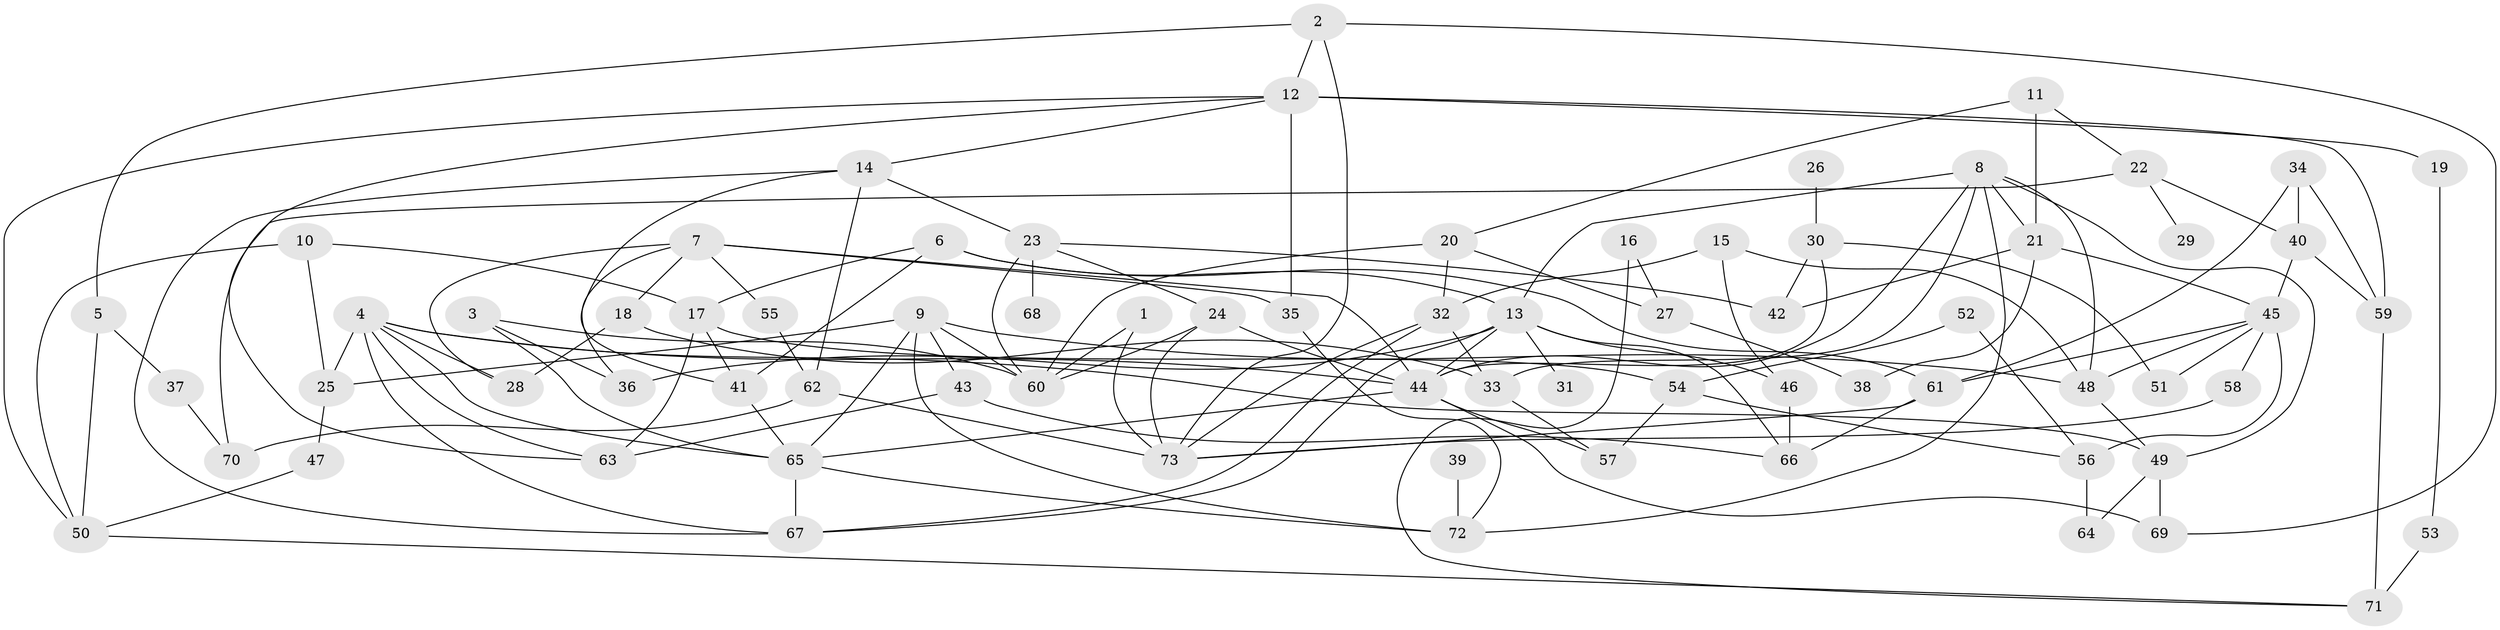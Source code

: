 // original degree distribution, {8: 0.0136986301369863, 6: 0.0273972602739726, 4: 0.136986301369863, 1: 0.1917808219178082, 2: 0.2602739726027397, 9: 0.00684931506849315, 5: 0.08904109589041095, 3: 0.2534246575342466, 11: 0.00684931506849315, 7: 0.0136986301369863}
// Generated by graph-tools (version 1.1) at 2025/01/03/09/25 03:01:07]
// undirected, 73 vertices, 140 edges
graph export_dot {
graph [start="1"]
  node [color=gray90,style=filled];
  1;
  2;
  3;
  4;
  5;
  6;
  7;
  8;
  9;
  10;
  11;
  12;
  13;
  14;
  15;
  16;
  17;
  18;
  19;
  20;
  21;
  22;
  23;
  24;
  25;
  26;
  27;
  28;
  29;
  30;
  31;
  32;
  33;
  34;
  35;
  36;
  37;
  38;
  39;
  40;
  41;
  42;
  43;
  44;
  45;
  46;
  47;
  48;
  49;
  50;
  51;
  52;
  53;
  54;
  55;
  56;
  57;
  58;
  59;
  60;
  61;
  62;
  63;
  64;
  65;
  66;
  67;
  68;
  69;
  70;
  71;
  72;
  73;
  1 -- 60 [weight=1.0];
  1 -- 73 [weight=1.0];
  2 -- 5 [weight=1.0];
  2 -- 12 [weight=1.0];
  2 -- 69 [weight=1.0];
  2 -- 73 [weight=1.0];
  3 -- 36 [weight=1.0];
  3 -- 60 [weight=1.0];
  3 -- 65 [weight=1.0];
  4 -- 25 [weight=1.0];
  4 -- 28 [weight=1.0];
  4 -- 44 [weight=1.0];
  4 -- 49 [weight=1.0];
  4 -- 63 [weight=1.0];
  4 -- 65 [weight=1.0];
  4 -- 67 [weight=1.0];
  5 -- 37 [weight=1.0];
  5 -- 50 [weight=1.0];
  6 -- 13 [weight=1.0];
  6 -- 17 [weight=1.0];
  6 -- 41 [weight=1.0];
  6 -- 61 [weight=1.0];
  7 -- 18 [weight=1.0];
  7 -- 28 [weight=1.0];
  7 -- 35 [weight=1.0];
  7 -- 36 [weight=1.0];
  7 -- 44 [weight=1.0];
  7 -- 55 [weight=1.0];
  8 -- 13 [weight=1.0];
  8 -- 21 [weight=1.0];
  8 -- 33 [weight=1.0];
  8 -- 44 [weight=1.0];
  8 -- 48 [weight=1.0];
  8 -- 49 [weight=1.0];
  8 -- 72 [weight=1.0];
  9 -- 25 [weight=1.0];
  9 -- 43 [weight=1.0];
  9 -- 48 [weight=1.0];
  9 -- 60 [weight=1.0];
  9 -- 65 [weight=1.0];
  9 -- 72 [weight=1.0];
  10 -- 17 [weight=1.0];
  10 -- 25 [weight=1.0];
  10 -- 50 [weight=1.0];
  11 -- 20 [weight=1.0];
  11 -- 21 [weight=1.0];
  11 -- 22 [weight=1.0];
  12 -- 14 [weight=1.0];
  12 -- 19 [weight=1.0];
  12 -- 35 [weight=1.0];
  12 -- 50 [weight=1.0];
  12 -- 59 [weight=1.0];
  12 -- 63 [weight=1.0];
  13 -- 31 [weight=1.0];
  13 -- 36 [weight=1.0];
  13 -- 44 [weight=1.0];
  13 -- 46 [weight=1.0];
  13 -- 66 [weight=1.0];
  13 -- 67 [weight=1.0];
  14 -- 23 [weight=1.0];
  14 -- 41 [weight=1.0];
  14 -- 62 [weight=1.0];
  14 -- 67 [weight=1.0];
  15 -- 32 [weight=1.0];
  15 -- 46 [weight=1.0];
  15 -- 48 [weight=1.0];
  16 -- 27 [weight=1.0];
  16 -- 71 [weight=1.0];
  17 -- 41 [weight=1.0];
  17 -- 54 [weight=1.0];
  17 -- 63 [weight=1.0];
  18 -- 28 [weight=1.0];
  18 -- 33 [weight=1.0];
  19 -- 53 [weight=1.0];
  20 -- 27 [weight=1.0];
  20 -- 32 [weight=1.0];
  20 -- 60 [weight=1.0];
  21 -- 38 [weight=1.0];
  21 -- 42 [weight=1.0];
  21 -- 45 [weight=1.0];
  22 -- 29 [weight=1.0];
  22 -- 40 [weight=1.0];
  22 -- 70 [weight=1.0];
  23 -- 24 [weight=1.0];
  23 -- 42 [weight=1.0];
  23 -- 60 [weight=1.0];
  23 -- 68 [weight=1.0];
  24 -- 44 [weight=2.0];
  24 -- 60 [weight=1.0];
  24 -- 73 [weight=1.0];
  25 -- 47 [weight=1.0];
  26 -- 30 [weight=1.0];
  27 -- 38 [weight=1.0];
  30 -- 42 [weight=1.0];
  30 -- 44 [weight=1.0];
  30 -- 51 [weight=1.0];
  32 -- 33 [weight=1.0];
  32 -- 67 [weight=1.0];
  32 -- 73 [weight=1.0];
  33 -- 57 [weight=1.0];
  34 -- 40 [weight=1.0];
  34 -- 59 [weight=1.0];
  34 -- 61 [weight=1.0];
  35 -- 72 [weight=1.0];
  37 -- 70 [weight=1.0];
  39 -- 72 [weight=1.0];
  40 -- 45 [weight=1.0];
  40 -- 59 [weight=1.0];
  41 -- 65 [weight=1.0];
  43 -- 63 [weight=1.0];
  43 -- 66 [weight=1.0];
  44 -- 57 [weight=1.0];
  44 -- 65 [weight=1.0];
  44 -- 69 [weight=1.0];
  45 -- 48 [weight=1.0];
  45 -- 51 [weight=1.0];
  45 -- 56 [weight=2.0];
  45 -- 58 [weight=1.0];
  45 -- 61 [weight=1.0];
  46 -- 66 [weight=1.0];
  47 -- 50 [weight=1.0];
  48 -- 49 [weight=1.0];
  49 -- 64 [weight=1.0];
  49 -- 69 [weight=1.0];
  50 -- 71 [weight=1.0];
  52 -- 54 [weight=1.0];
  52 -- 56 [weight=1.0];
  53 -- 71 [weight=2.0];
  54 -- 56 [weight=1.0];
  54 -- 57 [weight=1.0];
  55 -- 62 [weight=1.0];
  56 -- 64 [weight=1.0];
  58 -- 73 [weight=1.0];
  59 -- 71 [weight=1.0];
  61 -- 66 [weight=2.0];
  61 -- 73 [weight=1.0];
  62 -- 70 [weight=1.0];
  62 -- 73 [weight=1.0];
  65 -- 67 [weight=1.0];
  65 -- 72 [weight=1.0];
}

